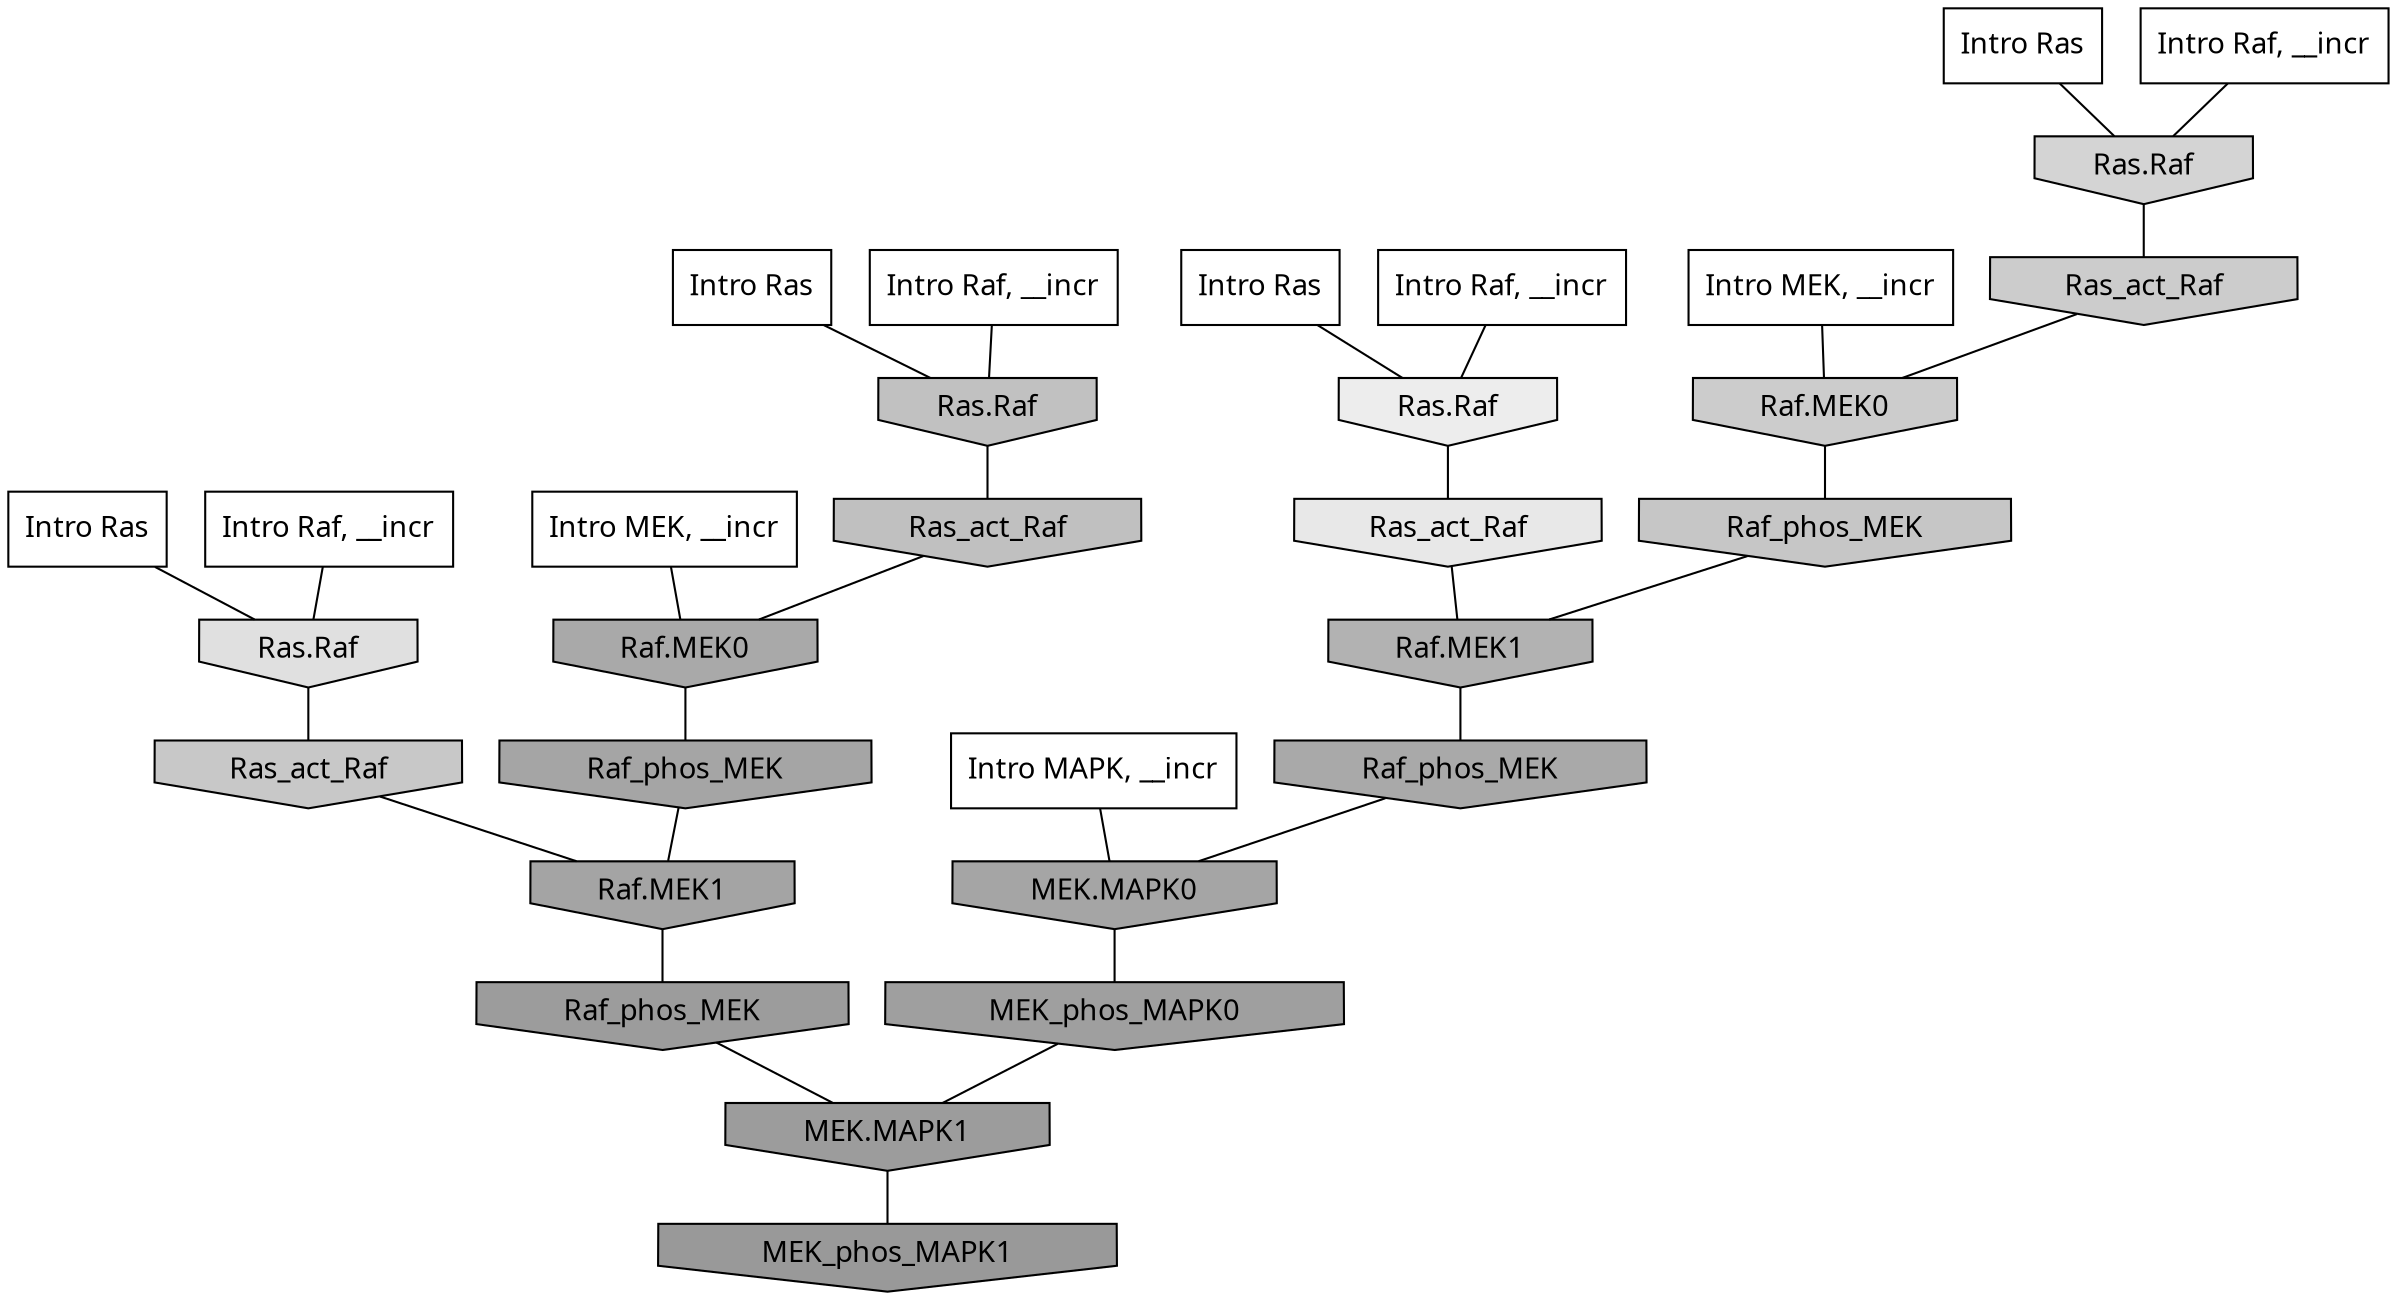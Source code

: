 digraph G{
  rankdir="TB";
  ranksep=0.30;
  node [fontname="CMU Serif"];
  edge [fontname="CMU Serif"];
  
  9 [label="Intro Ras", shape=rectangle, style=filled, fillcolor="0.000 0.000 1.000"]
  
  15 [label="Intro Ras", shape=rectangle, style=filled, fillcolor="0.000 0.000 1.000"]
  
  64 [label="Intro Ras", shape=rectangle, style=filled, fillcolor="0.000 0.000 1.000"]
  
  93 [label="Intro Ras", shape=rectangle, style=filled, fillcolor="0.000 0.000 1.000"]
  
  226 [label="Intro Raf, __incr", shape=rectangle, style=filled, fillcolor="0.000 0.000 1.000"]
  
  423 [label="Intro Raf, __incr", shape=rectangle, style=filled, fillcolor="0.000 0.000 1.000"]
  
  606 [label="Intro Raf, __incr", shape=rectangle, style=filled, fillcolor="0.000 0.000 1.000"]
  
  896 [label="Intro Raf, __incr", shape=rectangle, style=filled, fillcolor="0.000 0.000 1.000"]
  
  1662 [label="Intro MEK, __incr", shape=rectangle, style=filled, fillcolor="0.000 0.000 1.000"]
  
  1680 [label="Intro MEK, __incr", shape=rectangle, style=filled, fillcolor="0.000 0.000 1.000"]
  
  2122 [label="Intro MAPK, __incr", shape=rectangle, style=filled, fillcolor="0.000 0.000 1.000"]
  
  4032 [label="Ras.Raf", shape=invhouse, style=filled, fillcolor="0.000 0.000 0.926"]
  
  4285 [label="Ras_act_Raf", shape=invhouse, style=filled, fillcolor="0.000 0.000 0.908"]
  
  4790 [label="Ras.Raf", shape=invhouse, style=filled, fillcolor="0.000 0.000 0.876"]
  
  5540 [label="Ras.Raf", shape=invhouse, style=filled, fillcolor="0.000 0.000 0.832"]
  
  6234 [label="Ras_act_Raf", shape=invhouse, style=filled, fillcolor="0.000 0.000 0.797"]
  
  6236 [label="Raf.MEK0", shape=invhouse, style=filled, fillcolor="0.000 0.000 0.797"]
  
  6547 [label="Ras_act_Raf", shape=invhouse, style=filled, fillcolor="0.000 0.000 0.784"]
  
  6761 [label="Raf_phos_MEK", shape=invhouse, style=filled, fillcolor="0.000 0.000 0.776"]
  
  7364 [label="Ras.Raf", shape=invhouse, style=filled, fillcolor="0.000 0.000 0.756"]
  
  7514 [label="Ras_act_Raf", shape=invhouse, style=filled, fillcolor="0.000 0.000 0.752"]
  
  9418 [label="Raf.MEK1", shape=invhouse, style=filled, fillcolor="0.000 0.000 0.697"]
  
  11064 [label="Raf.MEK0", shape=invhouse, style=filled, fillcolor="0.000 0.000 0.663"]
  
  11070 [label="Raf_phos_MEK", shape=invhouse, style=filled, fillcolor="0.000 0.000 0.663"]
  
  12019 [label="Raf_phos_MEK", shape=invhouse, style=filled, fillcolor="0.000 0.000 0.647"]
  
  12075 [label="MEK.MAPK0", shape=invhouse, style=filled, fillcolor="0.000 0.000 0.646"]
  
  12242 [label="Raf.MEK1", shape=invhouse, style=filled, fillcolor="0.000 0.000 0.643"]
  
  13519 [label="MEK_phos_MAPK0", shape=invhouse, style=filled, fillcolor="0.000 0.000 0.623"]
  
  14274 [label="Raf_phos_MEK", shape=invhouse, style=filled, fillcolor="0.000 0.000 0.613"]
  
  14293 [label="MEK.MAPK1", shape=invhouse, style=filled, fillcolor="0.000 0.000 0.613"]
  
  15207 [label="MEK_phos_MAPK1", shape=invhouse, style=filled, fillcolor="0.000 0.000 0.600"]
  
  
  14293 -> 15207 [dir=none, color="0.000 0.000 0.000"] 
  14274 -> 14293 [dir=none, color="0.000 0.000 0.000"] 
  13519 -> 14293 [dir=none, color="0.000 0.000 0.000"] 
  12242 -> 14274 [dir=none, color="0.000 0.000 0.000"] 
  12075 -> 13519 [dir=none, color="0.000 0.000 0.000"] 
  12019 -> 12242 [dir=none, color="0.000 0.000 0.000"] 
  11070 -> 12075 [dir=none, color="0.000 0.000 0.000"] 
  11064 -> 12019 [dir=none, color="0.000 0.000 0.000"] 
  9418 -> 11070 [dir=none, color="0.000 0.000 0.000"] 
  7514 -> 11064 [dir=none, color="0.000 0.000 0.000"] 
  7364 -> 7514 [dir=none, color="0.000 0.000 0.000"] 
  6761 -> 9418 [dir=none, color="0.000 0.000 0.000"] 
  6547 -> 12242 [dir=none, color="0.000 0.000 0.000"] 
  6236 -> 6761 [dir=none, color="0.000 0.000 0.000"] 
  6234 -> 6236 [dir=none, color="0.000 0.000 0.000"] 
  5540 -> 6234 [dir=none, color="0.000 0.000 0.000"] 
  4790 -> 6547 [dir=none, color="0.000 0.000 0.000"] 
  4285 -> 9418 [dir=none, color="0.000 0.000 0.000"] 
  4032 -> 4285 [dir=none, color="0.000 0.000 0.000"] 
  2122 -> 12075 [dir=none, color="0.000 0.000 0.000"] 
  1680 -> 6236 [dir=none, color="0.000 0.000 0.000"] 
  1662 -> 11064 [dir=none, color="0.000 0.000 0.000"] 
  896 -> 5540 [dir=none, color="0.000 0.000 0.000"] 
  606 -> 4790 [dir=none, color="0.000 0.000 0.000"] 
  423 -> 7364 [dir=none, color="0.000 0.000 0.000"] 
  226 -> 4032 [dir=none, color="0.000 0.000 0.000"] 
  93 -> 5540 [dir=none, color="0.000 0.000 0.000"] 
  64 -> 4032 [dir=none, color="0.000 0.000 0.000"] 
  15 -> 7364 [dir=none, color="0.000 0.000 0.000"] 
  9 -> 4790 [dir=none, color="0.000 0.000 0.000"] 
  
  }
